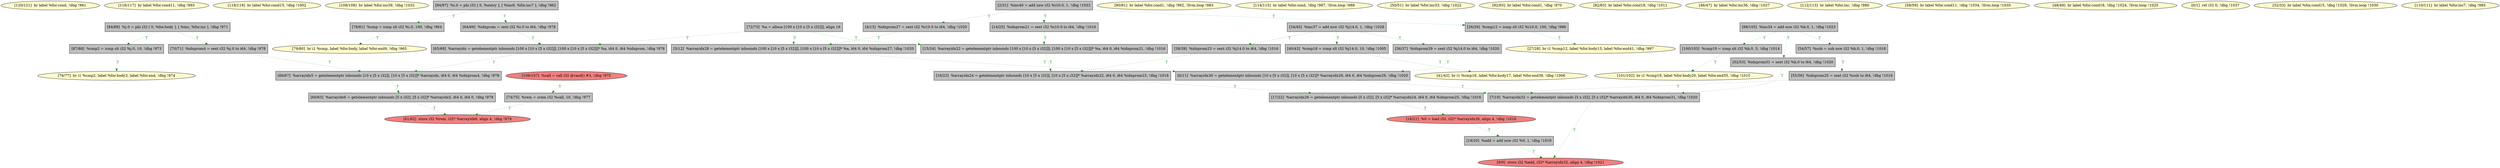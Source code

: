 
digraph G {


node189 [fillcolor=lemonchiffon,label="[120/121]  br label %for.cond, !dbg !961",shape=ellipse,style=filled ]
node187 [fillcolor=lemonchiffon,label="[116/117]  br label %for.cond11, !dbg !993",shape=ellipse,style=filled ]
node183 [fillcolor=lemonchiffon,label="[118/119]  br label %for.cond15, !dbg !1002",shape=ellipse,style=filled ]
node182 [fillcolor=lemonchiffon,label="[108/109]  br label %for.inc39, !dbg !1032",shape=ellipse,style=filled ]
node181 [fillcolor=grey,label="[4/13]  %idxprom27 = sext i32 %i10.0 to i64, !dbg !1020",shape=rectangle,style=filled ]
node180 [fillcolor=grey,label="[65/68]  %arrayidx = getelementptr inbounds [100 x [10 x [5 x i32]]], [100 x [10 x [5 x i32]]]* %a, i64 0, i64 %idxprom, !dbg !978",shape=rectangle,style=filled ]
node179 [fillcolor=grey,label="[54/57]  %sub = sub nsw i32 %k.0, 1, !dbg !1018",shape=rectangle,style=filled ]
node184 [fillcolor=lemonchiffon,label="[90/91]  br label %for.cond1, !dbg !982, !llvm.loop !983",shape=ellipse,style=filled ]
node178 [fillcolor=grey,label="[15/24]  %arrayidx22 = getelementptr inbounds [100 x [10 x [5 x i32]]], [100 x [10 x [5 x i32]]]* %a, i64 0, i64 %idxprom21, !dbg !1016",shape=rectangle,style=filled ]
node177 [fillcolor=grey,label="[17/22]  %arrayidx26 = getelementptr inbounds [5 x i32], [5 x i32]* %arrayidx24, i64 0, i64 %idxprom25, !dbg !1016",shape=rectangle,style=filled ]
node175 [fillcolor=lemonchiffon,label="[79/80]  br i1 %cmp, label %for.body, label %for.end9, !dbg !965",shape=ellipse,style=filled ]
node173 [fillcolor=lemonchiffon,label="[114/115]  br label %for.cond, !dbg !987, !llvm.loop !988",shape=ellipse,style=filled ]
node152 [fillcolor=lemonchiffon,label="[76/77]  br i1 %cmp2, label %for.body3, label %for.end, !dbg !974",shape=ellipse,style=filled ]
node141 [fillcolor=grey,label="[16/23]  %arrayidx24 = getelementptr inbounds [10 x [5 x i32]], [10 x [5 x i32]]* %arrayidx22, i64 0, i64 %idxprom23, !dbg !1016",shape=rectangle,style=filled ]
node139 [fillcolor=lemonchiffon,label="[50/51]  br label %for.inc33, !dbg !1022",shape=ellipse,style=filled ]
node190 [fillcolor=grey,label="[66/67]  %arrayidx5 = getelementptr inbounds [10 x [5 x i32]], [10 x [5 x i32]]* %arrayidx, i64 0, i64 %idxprom4, !dbg !978",shape=rectangle,style=filled ]
node159 [fillcolor=lemonchiffon,label="[92/93]  br label %for.cond1, !dbg !970",shape=ellipse,style=filled ]
node171 [fillcolor=grey,label="[19/20]  %add = add nsw i32 %0, 1, !dbg !1019",shape=rectangle,style=filled ]
node150 [fillcolor=grey,label="[74/75]  %rem = srem i32 %call, 10, !dbg !977",shape=rectangle,style=filled ]
node154 [fillcolor=grey,label="[78/81]  %cmp = icmp slt i32 %i.0, 100, !dbg !964",shape=rectangle,style=filled ]
node149 [fillcolor=grey,label="[98/105]  %inc34 = add nsw i32 %k.0, 1, !dbg !1023",shape=rectangle,style=filled ]
node145 [fillcolor=grey,label="[72/73]  %a = alloca [100 x [10 x [5 x i32]]], align 16",shape=rectangle,style=filled ]
node185 [fillcolor=grey,label="[87/88]  %cmp2 = icmp slt i32 %j.0, 10, !dbg !973",shape=rectangle,style=filled ]
node155 [fillcolor=lemonchiffon,label="[82/83]  br label %for.cond18, !dbg !1011",shape=ellipse,style=filled ]
node188 [fillcolor=lemonchiffon,label="[101/102]  br i1 %cmp19, label %for.body20, label %for.end35, !dbg !1015",shape=ellipse,style=filled ]
node146 [fillcolor=grey,label="[34/45]  %inc37 = add nsw i32 %j14.0, 1, !dbg !1028",shape=rectangle,style=filled ]
node167 [fillcolor=lemonchiffon,label="[27/28]  br i1 %cmp12, label %for.body13, label %for.end41, !dbg !997",shape=ellipse,style=filled ]
node148 [fillcolor=lightcoral,label="[106/107]  %call = call i32 @rand() #3, !dbg !975",shape=ellipse,style=filled ]
node143 [fillcolor=grey,label="[64/69]  %idxprom = sext i32 %i.0 to i64, !dbg !978",shape=rectangle,style=filled ]
node192 [fillcolor=lightcoral,label="[61/62]  store i32 %rem, i32* %arrayidx6, align 4, !dbg !979",shape=ellipse,style=filled ]
node166 [fillcolor=grey,label="[14/25]  %idxprom21 = sext i32 %i10.0 to i64, !dbg !1016",shape=rectangle,style=filled ]
node191 [fillcolor=grey,label="[100/103]  %cmp19 = icmp slt i32 %k.0, 5, !dbg !1014",shape=rectangle,style=filled ]
node137 [fillcolor=lemonchiffon,label="[46/47]  br label %for.inc36, !dbg !1027",shape=ellipse,style=filled ]
node176 [fillcolor=grey,label="[6/11]  %arrayidx30 = getelementptr inbounds [10 x [5 x i32]], [10 x [5 x i32]]* %arrayidx28, i64 0, i64 %idxprom29, !dbg !1020",shape=rectangle,style=filled ]
node151 [fillcolor=grey,label="[36/37]  %idxprom29 = sext i32 %j14.0 to i64, !dbg !1020",shape=rectangle,style=filled ]
node156 [fillcolor=lemonchiffon,label="[112/113]  br label %for.inc, !dbg !980",shape=ellipse,style=filled ]
node160 [fillcolor=grey,label="[94/97]  %i.0 = phi i32 [ 0, %entry ], [ %inc8, %for.inc7 ], !dbg !962",shape=rectangle,style=filled ]
node147 [fillcolor=grey,label="[55/56]  %idxprom25 = sext i32 %sub to i64, !dbg !1016",shape=rectangle,style=filled ]
node172 [fillcolor=grey,label="[40/43]  %cmp16 = icmp slt i32 %j14.0, 10, !dbg !1005",shape=rectangle,style=filled ]
node140 [fillcolor=lemonchiffon,label="[58/59]  br label %for.cond11, !dbg !1034, !llvm.loop !1035",shape=ellipse,style=filled ]
node168 [fillcolor=lightcoral,label="[8/9]  store i32 %add, i32* %arrayidx32, align 4, !dbg !1021",shape=ellipse,style=filled ]
node144 [fillcolor=grey,label="[70/71]  %idxprom4 = sext i32 %j.0 to i64, !dbg !978",shape=rectangle,style=filled ]
node138 [fillcolor=lemonchiffon,label="[48/49]  br label %for.cond18, !dbg !1024, !llvm.loop !1025",shape=ellipse,style=filled ]
node170 [fillcolor=lemonchiffon,label="[0/1]  ret i32 0, !dbg !1037",shape=ellipse,style=filled ]
node153 [fillcolor=grey,label="[26/29]  %cmp12 = icmp slt i32 %i10.0, 100, !dbg !996",shape=rectangle,style=filled ]
node157 [fillcolor=grey,label="[84/89]  %j.0 = phi i32 [ 0, %for.body ], [ %inc, %for.inc ], !dbg !971",shape=rectangle,style=filled ]
node186 [fillcolor=lightcoral,label="[18/21]  %0 = load i32, i32* %arrayidx26, align 4, !dbg !1016",shape=ellipse,style=filled ]
node158 [fillcolor=lemonchiffon,label="[41/42]  br i1 %cmp16, label %for.body17, label %for.end38, !dbg !1006",shape=ellipse,style=filled ]
node161 [fillcolor=lemonchiffon,label="[32/33]  br label %for.cond15, !dbg !1029, !llvm.loop !1030",shape=ellipse,style=filled ]
node142 [fillcolor=grey,label="[60/63]  %arrayidx6 = getelementptr inbounds [5 x i32], [5 x i32]* %arrayidx5, i64 0, i64 0, !dbg !978",shape=rectangle,style=filled ]
node162 [fillcolor=grey,label="[2/31]  %inc40 = add nsw i32 %i10.0, 1, !dbg !1033",shape=rectangle,style=filled ]
node163 [fillcolor=grey,label="[7/10]  %arrayidx32 = getelementptr inbounds [5 x i32], [5 x i32]* %arrayidx30, i64 0, i64 %idxprom31, !dbg !1020",shape=rectangle,style=filled ]
node174 [fillcolor=grey,label="[5/12]  %arrayidx28 = getelementptr inbounds [100 x [10 x [5 x i32]]], [100 x [10 x [5 x i32]]]* %a, i64 0, i64 %idxprom27, !dbg !1020",shape=rectangle,style=filled ]
node164 [fillcolor=lemonchiffon,label="[110/111]  br label %for.inc7, !dbg !985",shape=ellipse,style=filled ]
node165 [fillcolor=grey,label="[52/53]  %idxprom31 = sext i32 %k.0 to i64, !dbg !1020",shape=rectangle,style=filled ]
node169 [fillcolor=grey,label="[38/39]  %idxprom23 = sext i32 %j14.0 to i64, !dbg !1016",shape=rectangle,style=filled ]

node146->node151 [style=dotted,color=forestgreen,label="T",fontcolor=forestgreen ]
node149->node191 [style=dotted,color=forestgreen,label="T",fontcolor=forestgreen ]
node177->node186 [style=dotted,color=forestgreen,label="T",fontcolor=forestgreen ]
node160->node143 [style=dotted,color=forestgreen,label="T",fontcolor=forestgreen ]
node162->node153 [style=dotted,color=forestgreen,label="T",fontcolor=forestgreen ]
node162->node166 [style=dotted,color=forestgreen,label="T",fontcolor=forestgreen ]
node154->node175 [style=dotted,color=forestgreen,label="T",fontcolor=forestgreen ]
node143->node180 [style=dotted,color=forestgreen,label="T",fontcolor=forestgreen ]
node176->node163 [style=dotted,color=forestgreen,label="T",fontcolor=forestgreen ]
node150->node192 [style=dotted,color=forestgreen,label="T",fontcolor=forestgreen ]
node162->node181 [style=dotted,color=forestgreen,label="T",fontcolor=forestgreen ]
node186->node171 [style=dotted,color=forestgreen,label="T",fontcolor=forestgreen ]
node151->node176 [style=dotted,color=forestgreen,label="T",fontcolor=forestgreen ]
node171->node168 [style=dotted,color=forestgreen,label="T",fontcolor=forestgreen ]
node149->node179 [style=dotted,color=forestgreen,label="T",fontcolor=forestgreen ]
node157->node185 [style=dotted,color=forestgreen,label="T",fontcolor=forestgreen ]
node142->node192 [style=dotted,color=forestgreen,label="T",fontcolor=forestgreen ]
node172->node158 [style=dotted,color=forestgreen,label="T",fontcolor=forestgreen ]
node145->node178 [style=dotted,color=forestgreen,label="T",fontcolor=forestgreen ]
node141->node177 [style=dotted,color=forestgreen,label="T",fontcolor=forestgreen ]
node149->node165 [style=dotted,color=forestgreen,label="T",fontcolor=forestgreen ]
node146->node172 [style=dotted,color=forestgreen,label="T",fontcolor=forestgreen ]
node153->node167 [style=dotted,color=forestgreen,label="T",fontcolor=forestgreen ]
node147->node177 [style=dotted,color=forestgreen,label="T",fontcolor=forestgreen ]
node144->node190 [style=dotted,color=forestgreen,label="T",fontcolor=forestgreen ]
node169->node141 [style=dotted,color=forestgreen,label="T",fontcolor=forestgreen ]
node185->node152 [style=dotted,color=forestgreen,label="T",fontcolor=forestgreen ]
node166->node178 [style=dotted,color=forestgreen,label="T",fontcolor=forestgreen ]
node178->node141 [style=dotted,color=forestgreen,label="T",fontcolor=forestgreen ]
node191->node188 [style=dotted,color=forestgreen,label="T",fontcolor=forestgreen ]
node163->node168 [style=dotted,color=forestgreen,label="T",fontcolor=forestgreen ]
node165->node163 [style=dotted,color=forestgreen,label="T",fontcolor=forestgreen ]
node174->node176 [style=dotted,color=forestgreen,label="T",fontcolor=forestgreen ]
node145->node180 [style=dotted,color=forestgreen,label="T",fontcolor=forestgreen ]
node179->node147 [style=dotted,color=forestgreen,label="T",fontcolor=forestgreen ]
node157->node144 [style=dotted,color=forestgreen,label="T",fontcolor=forestgreen ]
node146->node169 [style=dotted,color=forestgreen,label="T",fontcolor=forestgreen ]
node145->node174 [style=dotted,color=forestgreen,label="T",fontcolor=forestgreen ]
node160->node154 [style=dotted,color=forestgreen,label="T",fontcolor=forestgreen ]
node148->node150 [style=dotted,color=forestgreen,label="T",fontcolor=forestgreen ]
node181->node174 [style=dotted,color=forestgreen,label="T",fontcolor=forestgreen ]
node180->node190 [style=dotted,color=forestgreen,label="T",fontcolor=forestgreen ]
node190->node142 [style=dotted,color=forestgreen,label="T",fontcolor=forestgreen ]


}
